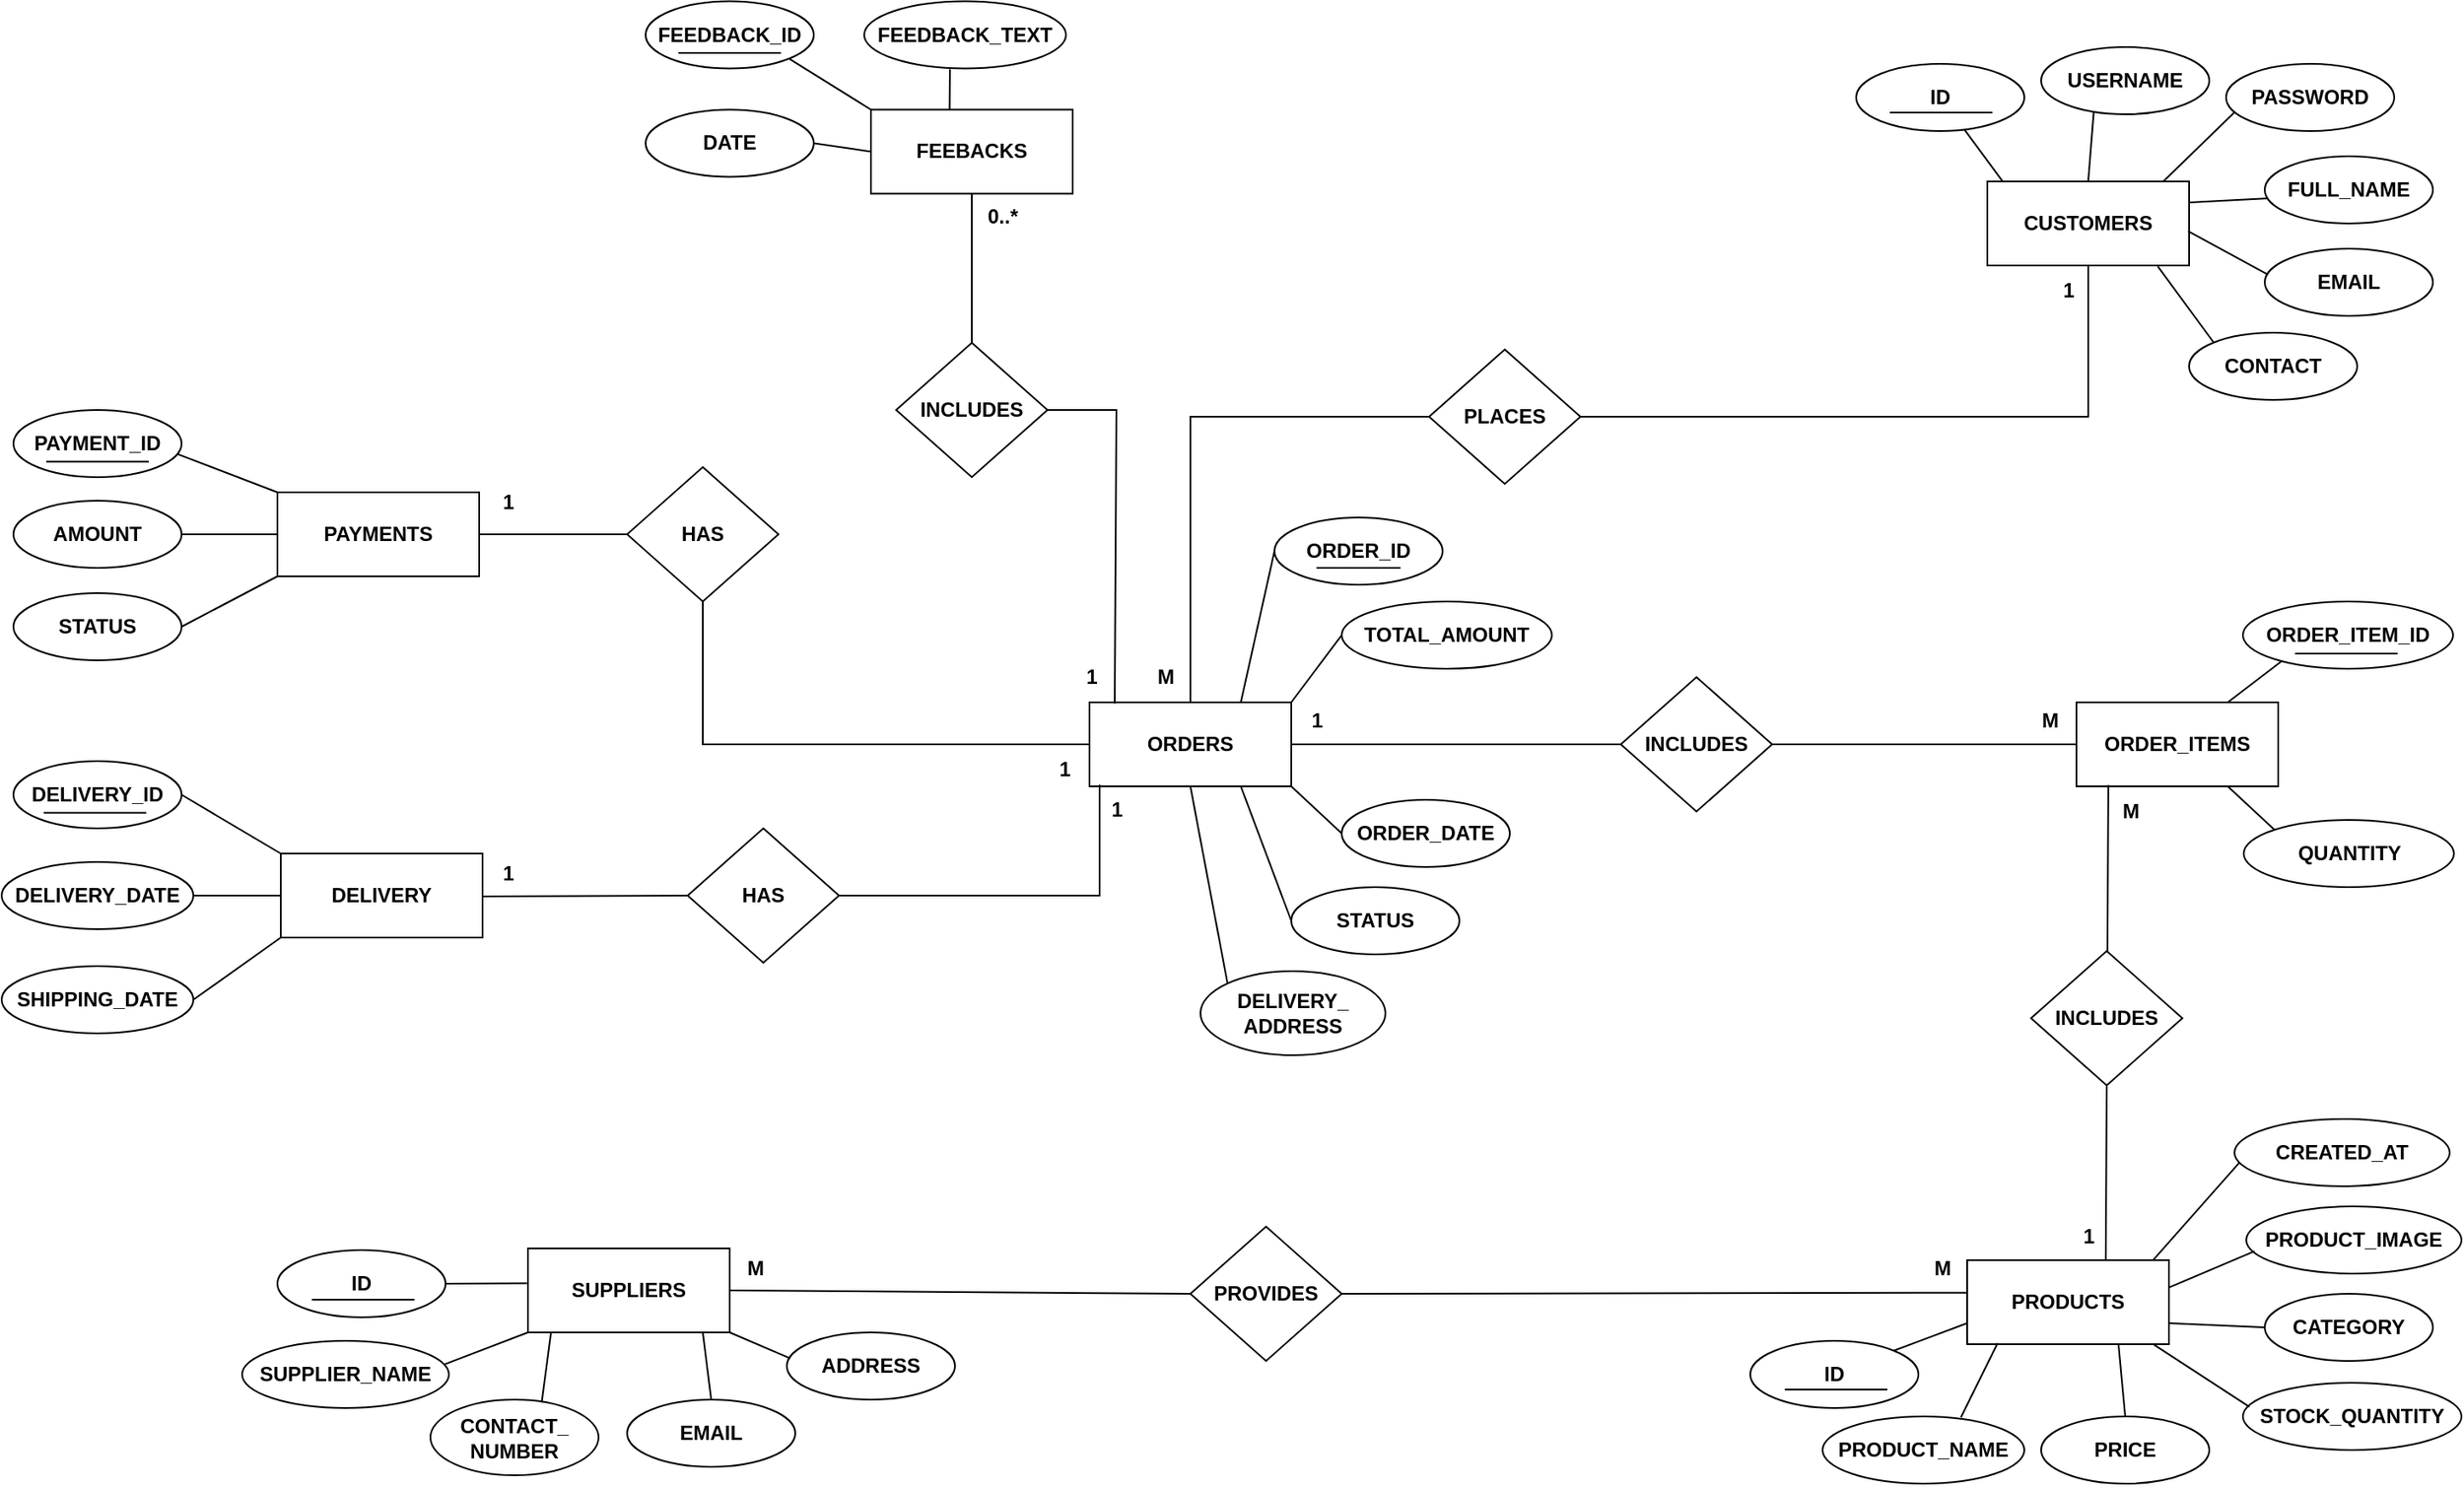 <mxfile version="26.2.2">
  <diagram name="Page-1" id="8rsVSyYmdTST4BSqyUrD">
    <mxGraphModel dx="1740" dy="1043" grid="1" gridSize="10" guides="1" tooltips="1" connect="1" arrows="1" fold="1" page="1" pageScale="1" pageWidth="1654" pageHeight="1169" math="0" shadow="0">
      <root>
        <mxCell id="0" />
        <mxCell id="1" parent="0" />
        <mxCell id="yRrWnbCIpUqcNXaT7i-n-26" style="edgeStyle=orthogonalEdgeStyle;rounded=0;orthogonalLoop=1;jettySize=auto;html=1;exitX=0.5;exitY=1;exitDx=0;exitDy=0;entryX=1;entryY=0.5;entryDx=0;entryDy=0;endArrow=none;startFill=0;" parent="1" source="yRrWnbCIpUqcNXaT7i-n-1" target="yRrWnbCIpUqcNXaT7i-n-14" edge="1">
          <mxGeometry relative="1" as="geometry">
            <Array as="points">
              <mxPoint x="1338" y="340" />
              <mxPoint x="1127" y="340" />
            </Array>
          </mxGeometry>
        </mxCell>
        <mxCell id="yRrWnbCIpUqcNXaT7i-n-1" value="&lt;b&gt;CUSTOMERS&lt;/b&gt;" style="rounded=0;whiteSpace=wrap;html=1;" parent="1" vertex="1">
          <mxGeometry x="1278" y="200" width="120" height="50" as="geometry" />
        </mxCell>
        <mxCell id="yRrWnbCIpUqcNXaT7i-n-2" value="&lt;b&gt;PASSWORD&lt;/b&gt;" style="ellipse;whiteSpace=wrap;html=1;" parent="1" vertex="1">
          <mxGeometry x="1420" y="130" width="100" height="40" as="geometry" />
        </mxCell>
        <mxCell id="yRrWnbCIpUqcNXaT7i-n-3" value="" style="endArrow=none;html=1;rounded=0;exitX=0.871;exitY=0.002;exitDx=0;exitDy=0;entryX=0.047;entryY=0.753;entryDx=0;entryDy=0;entryPerimeter=0;exitPerimeter=0;" parent="1" source="yRrWnbCIpUqcNXaT7i-n-1" edge="1">
          <mxGeometry width="50" height="50" relative="1" as="geometry">
            <mxPoint x="1379.76" y="199.4" as="sourcePoint" />
            <mxPoint x="1424.7" y="159.12" as="targetPoint" />
          </mxGeometry>
        </mxCell>
        <mxCell id="yRrWnbCIpUqcNXaT7i-n-4" value="" style="endArrow=none;html=1;rounded=0;exitX=0.5;exitY=0;exitDx=0;exitDy=0;entryX=0.314;entryY=0.928;entryDx=0;entryDy=0;entryPerimeter=0;" parent="1" source="yRrWnbCIpUqcNXaT7i-n-1" target="yRrWnbCIpUqcNXaT7i-n-10" edge="1">
          <mxGeometry width="50" height="50" relative="1" as="geometry">
            <mxPoint x="1353" y="200" as="sourcePoint" />
            <mxPoint x="1307.057" y="169.193" as="targetPoint" />
          </mxGeometry>
        </mxCell>
        <mxCell id="yRrWnbCIpUqcNXaT7i-n-5" value="" style="endArrow=none;html=1;rounded=0;exitX=1;exitY=0.25;exitDx=0;exitDy=0;entryX=0.029;entryY=0.625;entryDx=0;entryDy=0;entryPerimeter=0;" parent="1" source="yRrWnbCIpUqcNXaT7i-n-1" target="yRrWnbCIpUqcNXaT7i-n-13" edge="1">
          <mxGeometry width="50" height="50" relative="1" as="geometry">
            <mxPoint x="1380.64" y="278.35" as="sourcePoint" />
            <mxPoint x="1444.3" y="174.32" as="targetPoint" />
          </mxGeometry>
        </mxCell>
        <mxCell id="yRrWnbCIpUqcNXaT7i-n-6" value="&lt;b&gt;EMAIL&lt;/b&gt;" style="ellipse;whiteSpace=wrap;html=1;" parent="1" vertex="1">
          <mxGeometry x="1443" y="240" width="100" height="40" as="geometry" />
        </mxCell>
        <mxCell id="yRrWnbCIpUqcNXaT7i-n-7" value="" style="endArrow=none;html=1;rounded=0;exitX=0.995;exitY=0.591;exitDx=0;exitDy=0;exitPerimeter=0;entryX=0.019;entryY=0.387;entryDx=0;entryDy=0;entryPerimeter=0;" parent="1" source="yRrWnbCIpUqcNXaT7i-n-1" target="yRrWnbCIpUqcNXaT7i-n-6" edge="1">
          <mxGeometry width="50" height="50" relative="1" as="geometry">
            <mxPoint x="1402" y="230" as="sourcePoint" />
            <mxPoint x="1317" y="334" as="targetPoint" />
          </mxGeometry>
        </mxCell>
        <mxCell id="yRrWnbCIpUqcNXaT7i-n-8" value="&lt;b&gt;CONTACT&lt;/b&gt;" style="ellipse;whiteSpace=wrap;html=1;" parent="1" vertex="1">
          <mxGeometry x="1398" y="290" width="100" height="40" as="geometry" />
        </mxCell>
        <mxCell id="yRrWnbCIpUqcNXaT7i-n-9" value="" style="endArrow=none;html=1;rounded=0;entryX=0;entryY=0;entryDx=0;entryDy=0;exitX=0.845;exitY=1.011;exitDx=0;exitDy=0;exitPerimeter=0;" parent="1" source="yRrWnbCIpUqcNXaT7i-n-1" target="yRrWnbCIpUqcNXaT7i-n-8" edge="1">
          <mxGeometry width="50" height="50" relative="1" as="geometry">
            <mxPoint x="1252" y="381" as="sourcePoint" />
            <mxPoint x="1175" y="323" as="targetPoint" />
          </mxGeometry>
        </mxCell>
        <mxCell id="yRrWnbCIpUqcNXaT7i-n-10" value="&lt;b&gt;USERNAME&lt;/b&gt;" style="ellipse;whiteSpace=wrap;html=1;" parent="1" vertex="1">
          <mxGeometry x="1310" y="120" width="100" height="40" as="geometry" />
        </mxCell>
        <mxCell id="yRrWnbCIpUqcNXaT7i-n-11" value="" style="endArrow=none;html=1;rounded=0;exitX=0.075;exitY=-0.003;exitDx=0;exitDy=0;entryX=0.647;entryY=0.988;entryDx=0;entryDy=0;entryPerimeter=0;exitPerimeter=0;" parent="1" source="yRrWnbCIpUqcNXaT7i-n-1" target="yRrWnbCIpUqcNXaT7i-n-12" edge="1">
          <mxGeometry width="50" height="50" relative="1" as="geometry">
            <mxPoint x="1318" y="210" as="sourcePoint" />
            <mxPoint x="1242.0" y="200.08" as="targetPoint" />
          </mxGeometry>
        </mxCell>
        <mxCell id="yRrWnbCIpUqcNXaT7i-n-12" value="&lt;b&gt;ID&lt;/b&gt;" style="ellipse;whiteSpace=wrap;html=1;" parent="1" vertex="1">
          <mxGeometry x="1200" y="130" width="100" height="40" as="geometry" />
        </mxCell>
        <mxCell id="yRrWnbCIpUqcNXaT7i-n-13" value="&lt;b&gt;FULL_NAME&lt;/b&gt;" style="ellipse;whiteSpace=wrap;html=1;" parent="1" vertex="1">
          <mxGeometry x="1443" y="185" width="100" height="40" as="geometry" />
        </mxCell>
        <mxCell id="yRrWnbCIpUqcNXaT7i-n-14" value="&lt;b&gt;PLACES&lt;/b&gt;" style="rhombus;whiteSpace=wrap;html=1;" parent="1" vertex="1">
          <mxGeometry x="946" y="300" width="90" height="80" as="geometry" />
        </mxCell>
        <mxCell id="yRrWnbCIpUqcNXaT7i-n-19" value="&lt;b&gt;ORDERS&lt;/b&gt;" style="rounded=0;whiteSpace=wrap;html=1;direction=east;" parent="1" vertex="1">
          <mxGeometry x="744" y="510" width="120" height="50" as="geometry" />
        </mxCell>
        <mxCell id="yRrWnbCIpUqcNXaT7i-n-27" value="&lt;b&gt;ORDER_DATE&lt;/b&gt;" style="ellipse;whiteSpace=wrap;html=1;direction=east;" parent="1" vertex="1">
          <mxGeometry x="894" y="568" width="100" height="40" as="geometry" />
        </mxCell>
        <mxCell id="yRrWnbCIpUqcNXaT7i-n-28" value="&lt;b&gt;STATUS&lt;/b&gt;" style="ellipse;whiteSpace=wrap;html=1;direction=east;" parent="1" vertex="1">
          <mxGeometry x="864" y="620" width="100" height="40" as="geometry" />
        </mxCell>
        <mxCell id="yRrWnbCIpUqcNXaT7i-n-29" value="&lt;b&gt;TOTAL_AMOUNT&lt;/b&gt;" style="ellipse;whiteSpace=wrap;html=1;direction=east;" parent="1" vertex="1">
          <mxGeometry x="894" y="450" width="125" height="40" as="geometry" />
        </mxCell>
        <mxCell id="yRrWnbCIpUqcNXaT7i-n-30" value="&lt;b style=&quot;&quot;&gt;ORDER_ID&lt;/b&gt;" style="ellipse;whiteSpace=wrap;html=1;direction=east;" parent="1" vertex="1">
          <mxGeometry x="854" y="400" width="100" height="40" as="geometry" />
        </mxCell>
        <mxCell id="yRrWnbCIpUqcNXaT7i-n-31" style="edgeStyle=orthogonalEdgeStyle;rounded=0;orthogonalLoop=1;jettySize=auto;html=1;exitX=0;exitY=0.5;exitDx=0;exitDy=0;entryX=0.5;entryY=0;entryDx=0;entryDy=0;endArrow=none;startFill=0;" parent="1" source="yRrWnbCIpUqcNXaT7i-n-14" target="yRrWnbCIpUqcNXaT7i-n-19" edge="1">
          <mxGeometry relative="1" as="geometry">
            <mxPoint x="803.52" y="370" as="sourcePoint" />
            <mxPoint x="803.52" y="470" as="targetPoint" />
          </mxGeometry>
        </mxCell>
        <mxCell id="yRrWnbCIpUqcNXaT7i-n-32" value="" style="endArrow=none;html=1;rounded=0;entryX=0;entryY=0.5;entryDx=0;entryDy=0;exitX=0.75;exitY=0;exitDx=0;exitDy=0;" parent="1" source="yRrWnbCIpUqcNXaT7i-n-19" target="yRrWnbCIpUqcNXaT7i-n-30" edge="1">
          <mxGeometry width="50" height="50" relative="1" as="geometry">
            <mxPoint x="668" y="470" as="sourcePoint" />
            <mxPoint x="718" y="420" as="targetPoint" />
          </mxGeometry>
        </mxCell>
        <mxCell id="yRrWnbCIpUqcNXaT7i-n-33" value="" style="endArrow=none;html=1;rounded=0;entryX=0;entryY=0.5;entryDx=0;entryDy=0;exitX=0.75;exitY=1;exitDx=0;exitDy=0;" parent="1" source="yRrWnbCIpUqcNXaT7i-n-19" target="yRrWnbCIpUqcNXaT7i-n-28" edge="1">
          <mxGeometry width="50" height="50" relative="1" as="geometry">
            <mxPoint x="844" y="520" as="sourcePoint" />
            <mxPoint x="898" y="450" as="targetPoint" />
          </mxGeometry>
        </mxCell>
        <mxCell id="yRrWnbCIpUqcNXaT7i-n-34" value="" style="endArrow=none;html=1;rounded=0;entryX=0;entryY=0.5;entryDx=0;entryDy=0;exitX=1;exitY=1;exitDx=0;exitDy=0;" parent="1" source="yRrWnbCIpUqcNXaT7i-n-19" target="yRrWnbCIpUqcNXaT7i-n-27" edge="1">
          <mxGeometry width="50" height="50" relative="1" as="geometry">
            <mxPoint x="854" y="530" as="sourcePoint" />
            <mxPoint x="908" y="460" as="targetPoint" />
          </mxGeometry>
        </mxCell>
        <mxCell id="yRrWnbCIpUqcNXaT7i-n-36" value="" style="endArrow=none;html=1;rounded=0;entryX=0;entryY=0.5;entryDx=0;entryDy=0;exitX=1;exitY=0;exitDx=0;exitDy=0;" parent="1" source="yRrWnbCIpUqcNXaT7i-n-19" target="yRrWnbCIpUqcNXaT7i-n-29" edge="1">
          <mxGeometry width="50" height="50" relative="1" as="geometry">
            <mxPoint x="874" y="558" as="sourcePoint" />
            <mxPoint x="919" y="570" as="targetPoint" />
          </mxGeometry>
        </mxCell>
        <mxCell id="yRrWnbCIpUqcNXaT7i-n-38" value="&lt;b&gt;SUPPLIERS&lt;/b&gt;" style="rounded=0;whiteSpace=wrap;html=1;direction=east;" parent="1" vertex="1">
          <mxGeometry x="410" y="835" width="120" height="50" as="geometry" />
        </mxCell>
        <mxCell id="yRrWnbCIpUqcNXaT7i-n-39" value="&lt;b&gt;SUPPLIER_NAME&lt;/b&gt;" style="ellipse;whiteSpace=wrap;html=1;direction=east;" parent="1" vertex="1">
          <mxGeometry x="240" y="890" width="123" height="40" as="geometry" />
        </mxCell>
        <mxCell id="yRrWnbCIpUqcNXaT7i-n-40" value="" style="endArrow=none;html=1;rounded=0;exitX=0;exitY=1;exitDx=0;exitDy=0;entryX=0.975;entryY=0.354;entryDx=0;entryDy=0;entryPerimeter=0;" parent="1" source="yRrWnbCIpUqcNXaT7i-n-38" target="yRrWnbCIpUqcNXaT7i-n-39" edge="1">
          <mxGeometry width="50" height="50" relative="1" as="geometry">
            <mxPoint x="475" y="890" as="sourcePoint" />
            <mxPoint x="364" y="902" as="targetPoint" />
          </mxGeometry>
        </mxCell>
        <mxCell id="yRrWnbCIpUqcNXaT7i-n-41" value="&lt;b&gt;EMAIL&lt;/b&gt;" style="ellipse;whiteSpace=wrap;html=1;direction=east;" parent="1" vertex="1">
          <mxGeometry x="469" y="925" width="100" height="40" as="geometry" />
        </mxCell>
        <mxCell id="yRrWnbCIpUqcNXaT7i-n-42" value="" style="endArrow=none;html=1;rounded=0;entryX=0.5;entryY=0;entryDx=0;entryDy=0;" parent="1" target="yRrWnbCIpUqcNXaT7i-n-41" edge="1">
          <mxGeometry width="50" height="50" relative="1" as="geometry">
            <mxPoint x="514" y="885" as="sourcePoint" />
            <mxPoint x="495.96" y="870" as="targetPoint" />
          </mxGeometry>
        </mxCell>
        <mxCell id="yRrWnbCIpUqcNXaT7i-n-43" value="&lt;b&gt;CONTACT_&lt;/b&gt;&lt;div&gt;&lt;b&gt;NUMBER&lt;/b&gt;&lt;/div&gt;" style="ellipse;whiteSpace=wrap;html=1;direction=east;" parent="1" vertex="1">
          <mxGeometry x="352" y="925" width="100" height="45" as="geometry" />
        </mxCell>
        <mxCell id="yRrWnbCIpUqcNXaT7i-n-44" value="" style="endArrow=none;html=1;rounded=0;exitX=0.114;exitY=1.007;exitDx=0;exitDy=0;exitPerimeter=0;entryX=0.662;entryY=0.037;entryDx=0;entryDy=0;entryPerimeter=0;" parent="1" source="yRrWnbCIpUqcNXaT7i-n-38" target="yRrWnbCIpUqcNXaT7i-n-43" edge="1">
          <mxGeometry width="50" height="50" relative="1" as="geometry">
            <mxPoint x="517.64" y="913.35" as="sourcePoint" />
            <mxPoint x="424" y="925" as="targetPoint" />
          </mxGeometry>
        </mxCell>
        <mxCell id="yRrWnbCIpUqcNXaT7i-n-45" value="&lt;b style=&quot;&quot;&gt;ID&lt;/b&gt;" style="ellipse;whiteSpace=wrap;html=1;direction=east;" parent="1" vertex="1">
          <mxGeometry x="261" y="836" width="100" height="40" as="geometry" />
        </mxCell>
        <mxCell id="yRrWnbCIpUqcNXaT7i-n-46" value="" style="endArrow=none;html=1;rounded=0;exitX=-0.005;exitY=0.416;exitDx=0;exitDy=0;entryX=1;entryY=0.5;entryDx=0;entryDy=0;exitPerimeter=0;" parent="1" source="yRrWnbCIpUqcNXaT7i-n-38" target="yRrWnbCIpUqcNXaT7i-n-45" edge="1">
          <mxGeometry width="50" height="50" relative="1" as="geometry">
            <mxPoint x="402.5" y="905" as="sourcePoint" />
            <mxPoint x="290.5" y="874" as="targetPoint" />
          </mxGeometry>
        </mxCell>
        <mxCell id="yRrWnbCIpUqcNXaT7i-n-47" value="&lt;b&gt;ADDRESS&lt;/b&gt;" style="ellipse;whiteSpace=wrap;html=1;direction=east;" parent="1" vertex="1">
          <mxGeometry x="564" y="885" width="100" height="40" as="geometry" />
        </mxCell>
        <mxCell id="yRrWnbCIpUqcNXaT7i-n-48" value="" style="endArrow=none;html=1;rounded=0;exitX=1;exitY=1;exitDx=0;exitDy=0;entryX=0.02;entryY=0.386;entryDx=0;entryDy=0;entryPerimeter=0;" parent="1" source="yRrWnbCIpUqcNXaT7i-n-38" target="yRrWnbCIpUqcNXaT7i-n-47" edge="1">
          <mxGeometry width="50" height="50" relative="1" as="geometry">
            <mxPoint x="540" y="895" as="sourcePoint" />
            <mxPoint x="569" y="914" as="targetPoint" />
          </mxGeometry>
        </mxCell>
        <mxCell id="yRrWnbCIpUqcNXaT7i-n-49" value="&lt;b&gt;PRODUCTS&lt;/b&gt;" style="rounded=0;whiteSpace=wrap;html=1;direction=east;" parent="1" vertex="1">
          <mxGeometry x="1266" y="842" width="120" height="50" as="geometry" />
        </mxCell>
        <mxCell id="yRrWnbCIpUqcNXaT7i-n-50" value="&lt;b&gt;PRODUCT_NAME&lt;/b&gt;" style="ellipse;whiteSpace=wrap;html=1;direction=east;" parent="1" vertex="1">
          <mxGeometry x="1180" y="935" width="120" height="40" as="geometry" />
        </mxCell>
        <mxCell id="yRrWnbCIpUqcNXaT7i-n-52" value="&lt;b style=&quot;&quot;&gt;ID&lt;/b&gt;" style="ellipse;whiteSpace=wrap;html=1;direction=east;" parent="1" vertex="1">
          <mxGeometry x="1137" y="890" width="100" height="40" as="geometry" />
        </mxCell>
        <mxCell id="yRrWnbCIpUqcNXaT7i-n-56" value="&lt;b&gt;STOCK_QUANTITY&lt;/b&gt;" style="ellipse;whiteSpace=wrap;html=1;direction=east;" parent="1" vertex="1">
          <mxGeometry x="1430" y="915" width="130" height="40" as="geometry" />
        </mxCell>
        <mxCell id="yRrWnbCIpUqcNXaT7i-n-58" value="&lt;b&gt;CATEGORY&lt;/b&gt;" style="ellipse;whiteSpace=wrap;html=1;direction=east;" parent="1" vertex="1">
          <mxGeometry x="1443" y="862" width="100" height="40" as="geometry" />
        </mxCell>
        <mxCell id="yRrWnbCIpUqcNXaT7i-n-60" value="&lt;b&gt;PRICE&lt;/b&gt;" style="ellipse;whiteSpace=wrap;html=1;direction=east;" parent="1" vertex="1">
          <mxGeometry x="1310" y="935" width="100" height="40" as="geometry" />
        </mxCell>
        <mxCell id="yRrWnbCIpUqcNXaT7i-n-63" value="&lt;b&gt;PRODUCT_IMAGE&lt;/b&gt;" style="ellipse;whiteSpace=wrap;html=1;direction=east;" parent="1" vertex="1">
          <mxGeometry x="1432" y="810" width="128" height="40" as="geometry" />
        </mxCell>
        <mxCell id="yRrWnbCIpUqcNXaT7i-n-64" value="&lt;b&gt;PROVIDES&lt;/b&gt;" style="rhombus;whiteSpace=wrap;html=1;" parent="1" vertex="1">
          <mxGeometry x="804" y="822" width="90" height="80" as="geometry" />
        </mxCell>
        <mxCell id="yRrWnbCIpUqcNXaT7i-n-65" value="" style="endArrow=none;html=1;rounded=0;exitX=1;exitY=0.5;exitDx=0;exitDy=0;entryX=0;entryY=0.5;entryDx=0;entryDy=0;" parent="1" source="yRrWnbCIpUqcNXaT7i-n-38" target="yRrWnbCIpUqcNXaT7i-n-64" edge="1">
          <mxGeometry width="50" height="50" relative="1" as="geometry">
            <mxPoint x="784" y="855" as="sourcePoint" />
            <mxPoint x="834" y="805" as="targetPoint" />
          </mxGeometry>
        </mxCell>
        <mxCell id="yRrWnbCIpUqcNXaT7i-n-66" value="" style="endArrow=none;html=1;rounded=0;exitX=1;exitY=0.5;exitDx=0;exitDy=0;entryX=0;entryY=0.387;entryDx=0;entryDy=0;entryPerimeter=0;" parent="1" source="yRrWnbCIpUqcNXaT7i-n-64" target="yRrWnbCIpUqcNXaT7i-n-49" edge="1">
          <mxGeometry width="50" height="50" relative="1" as="geometry">
            <mxPoint x="1030" y="861" as="sourcePoint" />
            <mxPoint x="1304" y="863" as="targetPoint" />
          </mxGeometry>
        </mxCell>
        <mxCell id="yRrWnbCIpUqcNXaT7i-n-67" value="" style="endArrow=none;html=1;rounded=0;exitX=1;exitY=0;exitDx=0;exitDy=0;entryX=0;entryY=0.75;entryDx=0;entryDy=0;" parent="1" source="yRrWnbCIpUqcNXaT7i-n-52" target="yRrWnbCIpUqcNXaT7i-n-49" edge="1">
          <mxGeometry width="50" height="50" relative="1" as="geometry">
            <mxPoint x="1110" y="785" as="sourcePoint" />
            <mxPoint x="1160" y="735" as="targetPoint" />
          </mxGeometry>
        </mxCell>
        <mxCell id="yRrWnbCIpUqcNXaT7i-n-68" value="" style="endArrow=none;html=1;rounded=0;exitX=0.686;exitY=0.012;exitDx=0;exitDy=0;entryX=0.151;entryY=0.987;entryDx=0;entryDy=0;exitPerimeter=0;entryPerimeter=0;" parent="1" source="yRrWnbCIpUqcNXaT7i-n-50" target="yRrWnbCIpUqcNXaT7i-n-49" edge="1">
          <mxGeometry width="50" height="50" relative="1" as="geometry">
            <mxPoint x="1232" y="908" as="sourcePoint" />
            <mxPoint x="1276" y="890" as="targetPoint" />
          </mxGeometry>
        </mxCell>
        <mxCell id="yRrWnbCIpUqcNXaT7i-n-69" value="" style="endArrow=none;html=1;rounded=0;entryX=0.5;entryY=0;entryDx=0;entryDy=0;exitX=0.75;exitY=1;exitDx=0;exitDy=0;" parent="1" source="yRrWnbCIpUqcNXaT7i-n-49" target="yRrWnbCIpUqcNXaT7i-n-60" edge="1">
          <mxGeometry width="50" height="50" relative="1" as="geometry">
            <mxPoint x="1350" y="895" as="sourcePoint" />
            <mxPoint x="1286" y="900" as="targetPoint" />
          </mxGeometry>
        </mxCell>
        <mxCell id="yRrWnbCIpUqcNXaT7i-n-70" value="" style="endArrow=none;html=1;rounded=0;exitX=1;exitY=0.75;exitDx=0;exitDy=0;entryX=0;entryY=0.5;entryDx=0;entryDy=0;" parent="1" source="yRrWnbCIpUqcNXaT7i-n-49" target="yRrWnbCIpUqcNXaT7i-n-58" edge="1">
          <mxGeometry width="50" height="50" relative="1" as="geometry">
            <mxPoint x="1252" y="928" as="sourcePoint" />
            <mxPoint x="1296" y="910" as="targetPoint" />
          </mxGeometry>
        </mxCell>
        <mxCell id="yRrWnbCIpUqcNXaT7i-n-71" value="" style="endArrow=none;html=1;rounded=0;exitX=0.926;exitY=1.006;exitDx=0;exitDy=0;entryX=0.03;entryY=0.358;entryDx=0;entryDy=0;entryPerimeter=0;exitPerimeter=0;" parent="1" source="yRrWnbCIpUqcNXaT7i-n-49" target="yRrWnbCIpUqcNXaT7i-n-56" edge="1">
          <mxGeometry width="50" height="50" relative="1" as="geometry">
            <mxPoint x="1262" y="938" as="sourcePoint" />
            <mxPoint x="1306" y="920" as="targetPoint" />
          </mxGeometry>
        </mxCell>
        <mxCell id="yRrWnbCIpUqcNXaT7i-n-72" value="" style="endArrow=none;html=1;rounded=0;exitX=0.999;exitY=0.327;exitDx=0;exitDy=0;entryX=0.038;entryY=0.667;entryDx=0;entryDy=0;entryPerimeter=0;exitPerimeter=0;" parent="1" source="yRrWnbCIpUqcNXaT7i-n-49" target="yRrWnbCIpUqcNXaT7i-n-63" edge="1">
          <mxGeometry width="50" height="50" relative="1" as="geometry">
            <mxPoint x="1396" y="890" as="sourcePoint" />
            <mxPoint x="1453" y="892" as="targetPoint" />
          </mxGeometry>
        </mxCell>
        <mxCell id="yRrWnbCIpUqcNXaT7i-n-75" value="&lt;b&gt;DELIVERY&lt;/b&gt;" style="rounded=0;whiteSpace=wrap;html=1;direction=east;" parent="1" vertex="1">
          <mxGeometry x="263.0" y="600" width="120" height="50" as="geometry" />
        </mxCell>
        <mxCell id="yRrWnbCIpUqcNXaT7i-n-76" value="&lt;b&gt;SHIPPING_DATE&lt;/b&gt;" style="ellipse;whiteSpace=wrap;html=1;direction=east;" parent="1" vertex="1">
          <mxGeometry x="97" y="667" width="114" height="40" as="geometry" />
        </mxCell>
        <mxCell id="yRrWnbCIpUqcNXaT7i-n-78" value="&lt;b&gt;DELIVERY_DATE&lt;/b&gt;" style="ellipse;whiteSpace=wrap;html=1;direction=east;" parent="1" vertex="1">
          <mxGeometry x="97" y="605" width="114" height="40" as="geometry" />
        </mxCell>
        <mxCell id="yRrWnbCIpUqcNXaT7i-n-80" value="&lt;b style=&quot;&quot;&gt;DELIVERY_ID&lt;/b&gt;" style="ellipse;whiteSpace=wrap;html=1;direction=east;" parent="1" vertex="1">
          <mxGeometry x="104" y="545" width="100" height="40" as="geometry" />
        </mxCell>
        <mxCell id="yRrWnbCIpUqcNXaT7i-n-82" value="&lt;b&gt;HAS&lt;/b&gt;" style="rhombus;whiteSpace=wrap;html=1;" parent="1" vertex="1">
          <mxGeometry x="505" y="585" width="90" height="80" as="geometry" />
        </mxCell>
        <mxCell id="yRrWnbCIpUqcNXaT7i-n-83" value="&lt;b&gt;HAS&lt;/b&gt;" style="rhombus;whiteSpace=wrap;html=1;" parent="1" vertex="1">
          <mxGeometry x="469" y="370" width="90" height="80" as="geometry" />
        </mxCell>
        <mxCell id="yRrWnbCIpUqcNXaT7i-n-85" value="" style="endArrow=none;html=1;rounded=0;entryX=1;entryY=0.5;entryDx=0;entryDy=0;" parent="1" target="yRrWnbCIpUqcNXaT7i-n-82" edge="1">
          <mxGeometry width="50" height="50" relative="1" as="geometry">
            <mxPoint x="750" y="559" as="sourcePoint" />
            <mxPoint x="593" y="624.5" as="targetPoint" />
            <Array as="points">
              <mxPoint x="750" y="625" />
            </Array>
          </mxGeometry>
        </mxCell>
        <mxCell id="yRrWnbCIpUqcNXaT7i-n-86" value="&lt;b&gt;PAYMENTS&lt;/b&gt;" style="rounded=0;whiteSpace=wrap;html=1;direction=east;" parent="1" vertex="1">
          <mxGeometry x="261.0" y="385" width="120" height="50" as="geometry" />
        </mxCell>
        <mxCell id="yRrWnbCIpUqcNXaT7i-n-87" value="&lt;b style=&quot;&quot;&gt;PAYMENT_ID&lt;/b&gt;" style="ellipse;whiteSpace=wrap;html=1;direction=east;" parent="1" vertex="1">
          <mxGeometry x="104" y="336" width="100" height="40" as="geometry" />
        </mxCell>
        <mxCell id="yRrWnbCIpUqcNXaT7i-n-88" value="&lt;b style=&quot;&quot;&gt;AMOUNT&lt;/b&gt;" style="ellipse;whiteSpace=wrap;html=1;direction=east;" parent="1" vertex="1">
          <mxGeometry x="104" y="390" width="100" height="40" as="geometry" />
        </mxCell>
        <mxCell id="yRrWnbCIpUqcNXaT7i-n-89" value="&lt;b style=&quot;&quot;&gt;STATUS&lt;/b&gt;" style="ellipse;whiteSpace=wrap;html=1;direction=east;" parent="1" vertex="1">
          <mxGeometry x="104" y="445" width="100" height="40" as="geometry" />
        </mxCell>
        <mxCell id="yRrWnbCIpUqcNXaT7i-n-93" value="" style="endArrow=none;html=1;rounded=0;entryX=1;entryY=0.5;entryDx=0;entryDy=0;exitX=0;exitY=0.5;exitDx=0;exitDy=0;" parent="1" source="yRrWnbCIpUqcNXaT7i-n-86" target="yRrWnbCIpUqcNXaT7i-n-88" edge="1">
          <mxGeometry width="50" height="50" relative="1" as="geometry">
            <mxPoint x="312" y="395" as="sourcePoint" />
            <mxPoint x="313" y="349" as="targetPoint" />
          </mxGeometry>
        </mxCell>
        <mxCell id="yRrWnbCIpUqcNXaT7i-n-94" value="" style="endArrow=none;html=1;rounded=0;entryX=1;entryY=0.5;entryDx=0;entryDy=0;exitX=0;exitY=1;exitDx=0;exitDy=0;" parent="1" source="yRrWnbCIpUqcNXaT7i-n-86" target="yRrWnbCIpUqcNXaT7i-n-89" edge="1">
          <mxGeometry width="50" height="50" relative="1" as="geometry">
            <mxPoint x="271" y="408" as="sourcePoint" />
            <mxPoint x="214" y="390" as="targetPoint" />
          </mxGeometry>
        </mxCell>
        <mxCell id="yRrWnbCIpUqcNXaT7i-n-95" value="" style="endArrow=none;html=1;rounded=0;entryX=0.974;entryY=0.654;entryDx=0;entryDy=0;exitX=0;exitY=0;exitDx=0;exitDy=0;entryPerimeter=0;" parent="1" source="yRrWnbCIpUqcNXaT7i-n-86" target="yRrWnbCIpUqcNXaT7i-n-87" edge="1">
          <mxGeometry width="50" height="50" relative="1" as="geometry">
            <mxPoint x="281" y="418" as="sourcePoint" />
            <mxPoint x="224" y="400" as="targetPoint" />
          </mxGeometry>
        </mxCell>
        <mxCell id="yRrWnbCIpUqcNXaT7i-n-96" value="" style="endArrow=none;html=1;rounded=0;entryX=1;entryY=0.5;entryDx=0;entryDy=0;exitX=0;exitY=0;exitDx=0;exitDy=0;" parent="1" source="yRrWnbCIpUqcNXaT7i-n-75" target="yRrWnbCIpUqcNXaT7i-n-80" edge="1">
          <mxGeometry width="50" height="50" relative="1" as="geometry">
            <mxPoint x="271" y="408" as="sourcePoint" />
            <mxPoint x="214" y="390" as="targetPoint" />
          </mxGeometry>
        </mxCell>
        <mxCell id="yRrWnbCIpUqcNXaT7i-n-97" value="" style="endArrow=none;html=1;rounded=0;entryX=1;entryY=0.5;entryDx=0;entryDy=0;exitX=0;exitY=1;exitDx=0;exitDy=0;" parent="1" source="yRrWnbCIpUqcNXaT7i-n-75" target="yRrWnbCIpUqcNXaT7i-n-76" edge="1">
          <mxGeometry width="50" height="50" relative="1" as="geometry">
            <mxPoint x="273" y="610" as="sourcePoint" />
            <mxPoint x="214" y="595" as="targetPoint" />
          </mxGeometry>
        </mxCell>
        <mxCell id="yRrWnbCIpUqcNXaT7i-n-98" value="" style="endArrow=none;html=1;rounded=0;entryX=1;entryY=0.5;entryDx=0;entryDy=0;exitX=0;exitY=0.5;exitDx=0;exitDy=0;" parent="1" source="yRrWnbCIpUqcNXaT7i-n-75" target="yRrWnbCIpUqcNXaT7i-n-78" edge="1">
          <mxGeometry width="50" height="50" relative="1" as="geometry">
            <mxPoint x="273" y="660" as="sourcePoint" />
            <mxPoint x="214" y="720" as="targetPoint" />
          </mxGeometry>
        </mxCell>
        <mxCell id="yRrWnbCIpUqcNXaT7i-n-102" value="" style="endArrow=none;html=1;rounded=0;entryX=1;entryY=0.5;entryDx=0;entryDy=0;" parent="1" target="yRrWnbCIpUqcNXaT7i-n-86" edge="1">
          <mxGeometry width="50" height="50" relative="1" as="geometry">
            <mxPoint x="470" y="410" as="sourcePoint" />
            <mxPoint x="383" y="412.5" as="targetPoint" />
          </mxGeometry>
        </mxCell>
        <mxCell id="yRrWnbCIpUqcNXaT7i-n-103" value="" style="endArrow=none;html=1;rounded=0;entryX=1;entryY=0.5;entryDx=0;entryDy=0;exitX=0;exitY=0.5;exitDx=0;exitDy=0;" parent="1" edge="1">
          <mxGeometry width="50" height="50" relative="1" as="geometry">
            <mxPoint x="506" y="625" as="sourcePoint" />
            <mxPoint x="383" y="625.5" as="targetPoint" />
          </mxGeometry>
        </mxCell>
        <mxCell id="hLrYJ35-DMpQQOwt754Z-1" value="&lt;b&gt;ORDER_ITEMS&lt;/b&gt;" style="rounded=0;whiteSpace=wrap;html=1;direction=east;" parent="1" vertex="1">
          <mxGeometry x="1331" y="510" width="120" height="50" as="geometry" />
        </mxCell>
        <mxCell id="hLrYJ35-DMpQQOwt754Z-2" value="&lt;b&gt;QUANTITY&lt;/b&gt;" style="ellipse;whiteSpace=wrap;html=1;direction=east;" parent="1" vertex="1">
          <mxGeometry x="1430.5" y="580" width="125" height="40" as="geometry" />
        </mxCell>
        <mxCell id="hLrYJ35-DMpQQOwt754Z-3" value="&lt;b&gt;ORDER_ITEM_ID&lt;/b&gt;" style="ellipse;whiteSpace=wrap;html=1;direction=east;" parent="1" vertex="1">
          <mxGeometry x="1430" y="450" width="125" height="40" as="geometry" />
        </mxCell>
        <mxCell id="hLrYJ35-DMpQQOwt754Z-4" value="" style="endArrow=none;html=1;rounded=0;exitX=0.75;exitY=0;exitDx=0;exitDy=0;entryX=0.187;entryY=0.882;entryDx=0;entryDy=0;entryPerimeter=0;" parent="1" source="hLrYJ35-DMpQQOwt754Z-1" target="hLrYJ35-DMpQQOwt754Z-3" edge="1">
          <mxGeometry width="50" height="50" relative="1" as="geometry">
            <mxPoint x="1430" y="493" as="sourcePoint" />
            <mxPoint x="1475" y="470" as="targetPoint" />
          </mxGeometry>
        </mxCell>
        <mxCell id="hLrYJ35-DMpQQOwt754Z-5" value="" style="endArrow=none;html=1;rounded=0;exitX=0.75;exitY=1;exitDx=0;exitDy=0;entryX=0;entryY=0;entryDx=0;entryDy=0;" parent="1" source="hLrYJ35-DMpQQOwt754Z-1" target="hLrYJ35-DMpQQOwt754Z-2" edge="1">
          <mxGeometry width="50" height="50" relative="1" as="geometry">
            <mxPoint x="1460" y="520" as="sourcePoint" />
            <mxPoint x="1503" y="479" as="targetPoint" />
          </mxGeometry>
        </mxCell>
        <mxCell id="hLrYJ35-DMpQQOwt754Z-6" value="" style="endArrow=none;html=1;rounded=0;entryX=0;entryY=0.5;entryDx=0;entryDy=0;" parent="1" source="hLrYJ35-DMpQQOwt754Z-13" target="hLrYJ35-DMpQQOwt754Z-1" edge="1">
          <mxGeometry width="50" height="50" relative="1" as="geometry">
            <mxPoint x="1000" y="534.41" as="sourcePoint" />
            <mxPoint x="1236" y="534.41" as="targetPoint" />
          </mxGeometry>
        </mxCell>
        <mxCell id="hLrYJ35-DMpQQOwt754Z-7" value="" style="endArrow=none;html=1;rounded=0;exitX=0.158;exitY=0.984;exitDx=0;exitDy=0;entryX=0.687;entryY=0.008;entryDx=0;entryDy=0;entryPerimeter=0;exitPerimeter=0;" parent="1" source="hLrYJ35-DMpQQOwt754Z-1" target="yRrWnbCIpUqcNXaT7i-n-49" edge="1">
          <mxGeometry width="50" height="50" relative="1" as="geometry">
            <mxPoint x="1262" y="690" as="sourcePoint" />
            <mxPoint x="1498" y="690" as="targetPoint" />
          </mxGeometry>
        </mxCell>
        <mxCell id="hLrYJ35-DMpQQOwt754Z-8" value="&lt;b&gt;FEEBACKS&lt;/b&gt;" style="rounded=0;whiteSpace=wrap;html=1;" parent="1" vertex="1">
          <mxGeometry x="614" y="157.25" width="120" height="50" as="geometry" />
        </mxCell>
        <mxCell id="hLrYJ35-DMpQQOwt754Z-14" value="" style="endArrow=none;html=1;rounded=0;entryX=0;entryY=0.5;entryDx=0;entryDy=0;" parent="1" source="yRrWnbCIpUqcNXaT7i-n-19" target="hLrYJ35-DMpQQOwt754Z-13" edge="1">
          <mxGeometry width="50" height="50" relative="1" as="geometry">
            <mxPoint x="864" y="535" as="sourcePoint" />
            <mxPoint x="1331" y="535" as="targetPoint" />
          </mxGeometry>
        </mxCell>
        <mxCell id="hLrYJ35-DMpQQOwt754Z-13" value="&lt;b&gt;INCLUDES&lt;/b&gt;" style="rhombus;whiteSpace=wrap;html=1;" parent="1" vertex="1">
          <mxGeometry x="1060" y="495" width="90" height="80" as="geometry" />
        </mxCell>
        <mxCell id="hLrYJ35-DMpQQOwt754Z-15" value="&lt;b&gt;INCLUDES&lt;/b&gt;" style="rhombus;whiteSpace=wrap;html=1;" parent="1" vertex="1">
          <mxGeometry x="1304" y="658" width="90" height="80" as="geometry" />
        </mxCell>
        <mxCell id="hLrYJ35-DMpQQOwt754Z-17" value="&lt;b&gt;CREATED_AT&lt;/b&gt;" style="ellipse;whiteSpace=wrap;html=1;direction=east;" parent="1" vertex="1">
          <mxGeometry x="1425" y="758" width="128" height="40" as="geometry" />
        </mxCell>
        <mxCell id="hLrYJ35-DMpQQOwt754Z-18" value="" style="endArrow=none;html=1;rounded=0;entryX=0.021;entryY=0.654;entryDx=0;entryDy=0;entryPerimeter=0;exitX=0.92;exitY=0.024;exitDx=0;exitDy=0;exitPerimeter=0;" parent="1" target="hLrYJ35-DMpQQOwt754Z-17" edge="1">
          <mxGeometry width="50" height="50" relative="1" as="geometry">
            <mxPoint x="1376.4" y="842.2" as="sourcePoint" />
            <mxPoint x="1437.16" y="788.72" as="targetPoint" />
          </mxGeometry>
        </mxCell>
        <mxCell id="nd2iJtIYNK0_v11XiCCl-1" value="&lt;b&gt;1&lt;/b&gt;" style="text;html=1;align=center;verticalAlign=middle;resizable=0;points=[];autosize=1;strokeColor=none;fillColor=none;" parent="1" vertex="1">
          <mxGeometry x="383" y="376" width="30" height="30" as="geometry" />
        </mxCell>
        <mxCell id="nd2iJtIYNK0_v11XiCCl-2" value="&lt;b&gt;1&lt;/b&gt;" style="text;html=1;align=center;verticalAlign=middle;resizable=0;points=[];autosize=1;strokeColor=none;fillColor=none;" parent="1" vertex="1">
          <mxGeometry x="714" y="535" width="30" height="30" as="geometry" />
        </mxCell>
        <mxCell id="nd2iJtIYNK0_v11XiCCl-3" value="&lt;b&gt;1&lt;/b&gt;" style="text;html=1;align=center;verticalAlign=middle;resizable=0;points=[];autosize=1;strokeColor=none;fillColor=none;" parent="1" vertex="1">
          <mxGeometry x="1311" y="250" width="30" height="30" as="geometry" />
        </mxCell>
        <mxCell id="nd2iJtIYNK0_v11XiCCl-4" value="&lt;b&gt;M&lt;/b&gt;" style="text;html=1;align=center;verticalAlign=middle;resizable=0;points=[];autosize=1;strokeColor=none;fillColor=none;" parent="1" vertex="1">
          <mxGeometry x="774" y="480" width="30" height="30" as="geometry" />
        </mxCell>
        <mxCell id="nd2iJtIYNK0_v11XiCCl-6" value="&lt;b&gt;0..*&lt;/b&gt;" style="text;html=1;align=center;verticalAlign=middle;resizable=0;points=[];autosize=1;strokeColor=none;fillColor=none;" parent="1" vertex="1">
          <mxGeometry x="672" y="206.25" width="40" height="30" as="geometry" />
        </mxCell>
        <mxCell id="nd2iJtIYNK0_v11XiCCl-7" value="&lt;b&gt;1&lt;/b&gt;" style="text;html=1;align=center;verticalAlign=middle;resizable=0;points=[];autosize=1;strokeColor=none;fillColor=none;" parent="1" vertex="1">
          <mxGeometry x="864" y="506" width="30" height="30" as="geometry" />
        </mxCell>
        <mxCell id="nd2iJtIYNK0_v11XiCCl-8" value="&lt;b&gt;M&lt;/b&gt;" style="text;html=1;align=center;verticalAlign=middle;resizable=0;points=[];autosize=1;strokeColor=none;fillColor=none;" parent="1" vertex="1">
          <mxGeometry x="1300" y="506" width="30" height="30" as="geometry" />
        </mxCell>
        <mxCell id="nd2iJtIYNK0_v11XiCCl-9" value="&lt;b&gt;1&lt;/b&gt;" style="text;html=1;align=center;verticalAlign=middle;resizable=0;points=[];autosize=1;strokeColor=none;fillColor=none;" parent="1" vertex="1">
          <mxGeometry x="1323" y="813" width="30" height="30" as="geometry" />
        </mxCell>
        <mxCell id="nd2iJtIYNK0_v11XiCCl-10" value="&lt;b&gt;M&lt;/b&gt;" style="text;html=1;align=center;verticalAlign=middle;resizable=0;points=[];autosize=1;strokeColor=none;fillColor=none;" parent="1" vertex="1">
          <mxGeometry x="1348" y="560" width="30" height="30" as="geometry" />
        </mxCell>
        <mxCell id="nd2iJtIYNK0_v11XiCCl-11" value="&lt;b&gt;1&lt;/b&gt;" style="text;html=1;align=center;verticalAlign=middle;resizable=0;points=[];autosize=1;strokeColor=none;fillColor=none;" parent="1" vertex="1">
          <mxGeometry x="383" y="597" width="30" height="30" as="geometry" />
        </mxCell>
        <mxCell id="nd2iJtIYNK0_v11XiCCl-12" value="&lt;b&gt;1&lt;/b&gt;" style="text;html=1;align=center;verticalAlign=middle;resizable=0;points=[];autosize=1;strokeColor=none;fillColor=none;" parent="1" vertex="1">
          <mxGeometry x="745" y="559" width="30" height="30" as="geometry" />
        </mxCell>
        <mxCell id="nd2iJtIYNK0_v11XiCCl-14" value="&lt;b&gt;M&lt;/b&gt;" style="text;html=1;align=center;verticalAlign=middle;resizable=0;points=[];autosize=1;strokeColor=none;fillColor=none;" parent="1" vertex="1">
          <mxGeometry x="530" y="832" width="30" height="30" as="geometry" />
        </mxCell>
        <mxCell id="nd2iJtIYNK0_v11XiCCl-15" value="&lt;b&gt;M&lt;/b&gt;" style="text;html=1;align=center;verticalAlign=middle;resizable=0;points=[];autosize=1;strokeColor=none;fillColor=none;" parent="1" vertex="1">
          <mxGeometry x="1236" y="832" width="30" height="30" as="geometry" />
        </mxCell>
        <mxCell id="UwFol_oRa2fs969mQ3Ql-3" value="" style="endArrow=none;html=1;rounded=0;" parent="1" edge="1">
          <mxGeometry width="50" height="50" relative="1" as="geometry">
            <mxPoint x="879" y="430" as="sourcePoint" />
            <mxPoint x="929" y="430" as="targetPoint" />
          </mxGeometry>
        </mxCell>
        <mxCell id="UwFol_oRa2fs969mQ3Ql-4" value="" style="endArrow=none;html=1;rounded=0;" parent="1" edge="1">
          <mxGeometry width="50" height="50" relative="1" as="geometry">
            <mxPoint x="1461" y="481" as="sourcePoint" />
            <mxPoint x="1522" y="481" as="targetPoint" />
          </mxGeometry>
        </mxCell>
        <mxCell id="UwFol_oRa2fs969mQ3Ql-5" value="" style="endArrow=none;html=1;rounded=0;" parent="1" edge="1">
          <mxGeometry width="50" height="50" relative="1" as="geometry">
            <mxPoint x="1220" y="159" as="sourcePoint" />
            <mxPoint x="1281" y="159" as="targetPoint" />
          </mxGeometry>
        </mxCell>
        <mxCell id="UwFol_oRa2fs969mQ3Ql-6" value="" style="endArrow=none;html=1;rounded=0;" parent="1" edge="1">
          <mxGeometry width="50" height="50" relative="1" as="geometry">
            <mxPoint x="1157.5" y="918.95" as="sourcePoint" />
            <mxPoint x="1218.5" y="918.95" as="targetPoint" />
          </mxGeometry>
        </mxCell>
        <mxCell id="UwFol_oRa2fs969mQ3Ql-7" value="" style="endArrow=none;html=1;rounded=0;" parent="1" edge="1">
          <mxGeometry width="50" height="50" relative="1" as="geometry">
            <mxPoint x="281.5" y="865.44" as="sourcePoint" />
            <mxPoint x="342.5" y="865.44" as="targetPoint" />
          </mxGeometry>
        </mxCell>
        <mxCell id="UwFol_oRa2fs969mQ3Ql-8" value="" style="endArrow=none;html=1;rounded=0;" parent="1" edge="1">
          <mxGeometry width="50" height="50" relative="1" as="geometry">
            <mxPoint x="122" y="575.69" as="sourcePoint" />
            <mxPoint x="183" y="575.69" as="targetPoint" />
          </mxGeometry>
        </mxCell>
        <mxCell id="UwFol_oRa2fs969mQ3Ql-9" value="" style="endArrow=none;html=1;rounded=0;" parent="1" edge="1">
          <mxGeometry width="50" height="50" relative="1" as="geometry">
            <mxPoint x="123.5" y="366.69" as="sourcePoint" />
            <mxPoint x="184.5" y="366.69" as="targetPoint" />
          </mxGeometry>
        </mxCell>
        <mxCell id="2F7A2HCjHFKxHpHRjazg-1" value="&lt;b style=&quot;&quot;&gt;FEEDBACK_ID&lt;/b&gt;" style="ellipse;whiteSpace=wrap;html=1;direction=east;" vertex="1" parent="1">
          <mxGeometry x="480" y="92.75" width="100" height="40" as="geometry" />
        </mxCell>
        <mxCell id="2F7A2HCjHFKxHpHRjazg-2" value="&lt;b style=&quot;&quot;&gt;FEEDBACK_TEXT&lt;/b&gt;" style="ellipse;whiteSpace=wrap;html=1;direction=east;" vertex="1" parent="1">
          <mxGeometry x="610" y="92.75" width="120" height="40" as="geometry" />
        </mxCell>
        <mxCell id="2F7A2HCjHFKxHpHRjazg-3" value="&lt;b style=&quot;&quot;&gt;DATE&lt;/b&gt;" style="ellipse;whiteSpace=wrap;html=1;direction=east;" vertex="1" parent="1">
          <mxGeometry x="480" y="157.25" width="100" height="40" as="geometry" />
        </mxCell>
        <mxCell id="2F7A2HCjHFKxHpHRjazg-4" value="" style="endArrow=none;html=1;rounded=0;" edge="1" parent="1">
          <mxGeometry width="50" height="50" relative="1" as="geometry">
            <mxPoint x="499.5" y="123.44" as="sourcePoint" />
            <mxPoint x="560.5" y="123.44" as="targetPoint" />
          </mxGeometry>
        </mxCell>
        <mxCell id="2F7A2HCjHFKxHpHRjazg-6" value="" style="endArrow=none;html=1;rounded=0;entryX=1;entryY=1;entryDx=0;entryDy=0;exitX=0;exitY=0;exitDx=0;exitDy=0;" edge="1" parent="1" source="hLrYJ35-DMpQQOwt754Z-8" target="2F7A2HCjHFKxHpHRjazg-1">
          <mxGeometry width="50" height="50" relative="1" as="geometry">
            <mxPoint x="615" y="152.25" as="sourcePoint" />
            <mxPoint x="555" y="129.25" as="targetPoint" />
          </mxGeometry>
        </mxCell>
        <mxCell id="2F7A2HCjHFKxHpHRjazg-7" value="" style="endArrow=none;html=1;rounded=0;exitX=0.39;exitY=0.024;exitDx=0;exitDy=0;exitPerimeter=0;" edge="1" parent="1">
          <mxGeometry width="50" height="50" relative="1" as="geometry">
            <mxPoint x="660.8" y="157.45" as="sourcePoint" />
            <mxPoint x="661" y="133.25" as="targetPoint" />
          </mxGeometry>
        </mxCell>
        <mxCell id="2F7A2HCjHFKxHpHRjazg-8" value="" style="endArrow=none;html=1;rounded=0;entryX=1;entryY=0.5;entryDx=0;entryDy=0;exitX=0;exitY=0.5;exitDx=0;exitDy=0;" edge="1" parent="1" source="hLrYJ35-DMpQQOwt754Z-8" target="2F7A2HCjHFKxHpHRjazg-3">
          <mxGeometry width="50" height="50" relative="1" as="geometry">
            <mxPoint x="624" y="167.25" as="sourcePoint" />
            <mxPoint x="575" y="137.25" as="targetPoint" />
          </mxGeometry>
        </mxCell>
        <mxCell id="2F7A2HCjHFKxHpHRjazg-9" value="&lt;b&gt;DELIVERY_&lt;/b&gt;&lt;div&gt;&lt;b&gt;ADDRESS&lt;/b&gt;&lt;/div&gt;" style="ellipse;whiteSpace=wrap;html=1;direction=east;" vertex="1" parent="1">
          <mxGeometry x="810" y="670" width="110" height="50" as="geometry" />
        </mxCell>
        <mxCell id="2F7A2HCjHFKxHpHRjazg-11" value="" style="endArrow=none;html=1;rounded=0;entryX=0;entryY=0;entryDx=0;entryDy=0;exitX=0.5;exitY=1;exitDx=0;exitDy=0;" edge="1" parent="1" source="yRrWnbCIpUqcNXaT7i-n-19" target="2F7A2HCjHFKxHpHRjazg-9">
          <mxGeometry width="50" height="50" relative="1" as="geometry">
            <mxPoint x="844" y="570" as="sourcePoint" />
            <mxPoint x="874" y="650" as="targetPoint" />
          </mxGeometry>
        </mxCell>
        <mxCell id="2F7A2HCjHFKxHpHRjazg-12" value="" style="endArrow=none;html=1;rounded=0;entryX=0.5;entryY=1;entryDx=0;entryDy=0;exitX=0;exitY=0.5;exitDx=0;exitDy=0;" edge="1" parent="1" source="yRrWnbCIpUqcNXaT7i-n-19" target="yRrWnbCIpUqcNXaT7i-n-83">
          <mxGeometry width="50" height="50" relative="1" as="geometry">
            <mxPoint x="740" y="540" as="sourcePoint" />
            <mxPoint x="391" y="420" as="targetPoint" />
            <Array as="points">
              <mxPoint x="514" y="535" />
            </Array>
          </mxGeometry>
        </mxCell>
        <mxCell id="2F7A2HCjHFKxHpHRjazg-13" value="&lt;b&gt;INCLUDES&lt;/b&gt;" style="rhombus;whiteSpace=wrap;html=1;" vertex="1" parent="1">
          <mxGeometry x="629" y="296" width="90" height="80" as="geometry" />
        </mxCell>
        <mxCell id="2F7A2HCjHFKxHpHRjazg-14" value="" style="endArrow=none;html=1;rounded=0;entryX=0.5;entryY=0;entryDx=0;entryDy=0;exitX=0.5;exitY=1;exitDx=0;exitDy=0;" edge="1" parent="1" source="hLrYJ35-DMpQQOwt754Z-8" target="2F7A2HCjHFKxHpHRjazg-13">
          <mxGeometry width="50" height="50" relative="1" as="geometry">
            <mxPoint x="480" y="420" as="sourcePoint" />
            <mxPoint x="391" y="420" as="targetPoint" />
          </mxGeometry>
        </mxCell>
        <mxCell id="2F7A2HCjHFKxHpHRjazg-15" value="" style="endArrow=none;html=1;rounded=0;exitX=1;exitY=0.5;exitDx=0;exitDy=0;entryX=0.125;entryY=0.016;entryDx=0;entryDy=0;entryPerimeter=0;" edge="1" parent="1" source="2F7A2HCjHFKxHpHRjazg-13" target="yRrWnbCIpUqcNXaT7i-n-19">
          <mxGeometry width="50" height="50" relative="1" as="geometry">
            <mxPoint x="780" y="440" as="sourcePoint" />
            <mxPoint x="830" y="390" as="targetPoint" />
            <Array as="points">
              <mxPoint x="760" y="336" />
            </Array>
          </mxGeometry>
        </mxCell>
        <mxCell id="2F7A2HCjHFKxHpHRjazg-16" value="&lt;b&gt;1&lt;/b&gt;" style="text;html=1;align=center;verticalAlign=middle;resizable=0;points=[];autosize=1;strokeColor=none;fillColor=none;" vertex="1" parent="1">
          <mxGeometry x="730" y="480" width="30" height="30" as="geometry" />
        </mxCell>
      </root>
    </mxGraphModel>
  </diagram>
</mxfile>
